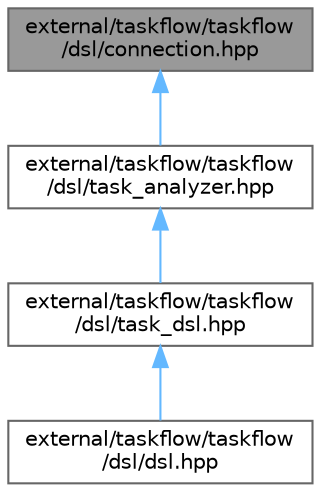 digraph "external/taskflow/taskflow/dsl/connection.hpp"
{
 // LATEX_PDF_SIZE
  bgcolor="transparent";
  edge [fontname=Helvetica,fontsize=10,labelfontname=Helvetica,labelfontsize=10];
  node [fontname=Helvetica,fontsize=10,shape=box,height=0.2,width=0.4];
  Node1 [id="Node000001",label="external/taskflow/taskflow\l/dsl/connection.hpp",height=0.2,width=0.4,color="gray40", fillcolor="grey60", style="filled", fontcolor="black",tooltip=" "];
  Node1 -> Node2 [id="edge4_Node000001_Node000002",dir="back",color="steelblue1",style="solid",tooltip=" "];
  Node2 [id="Node000002",label="external/taskflow/taskflow\l/dsl/task_analyzer.hpp",height=0.2,width=0.4,color="grey40", fillcolor="white", style="filled",URL="$task__analyzer_8hpp.html",tooltip=" "];
  Node2 -> Node3 [id="edge5_Node000002_Node000003",dir="back",color="steelblue1",style="solid",tooltip=" "];
  Node3 [id="Node000003",label="external/taskflow/taskflow\l/dsl/task_dsl.hpp",height=0.2,width=0.4,color="grey40", fillcolor="white", style="filled",URL="$task__dsl_8hpp.html",tooltip=" "];
  Node3 -> Node4 [id="edge6_Node000003_Node000004",dir="back",color="steelblue1",style="solid",tooltip=" "];
  Node4 [id="Node000004",label="external/taskflow/taskflow\l/dsl/dsl.hpp",height=0.2,width=0.4,color="grey40", fillcolor="white", style="filled",URL="$dsl_8hpp.html",tooltip=" "];
}
